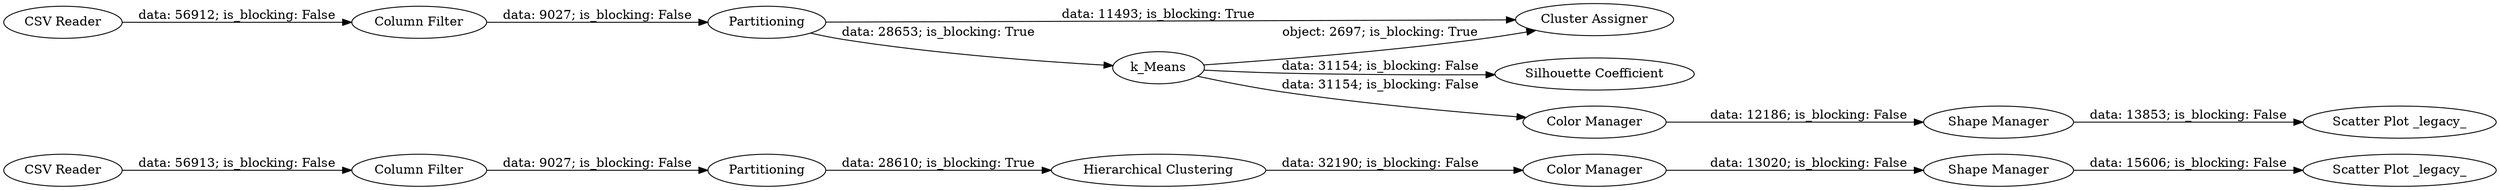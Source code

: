 digraph {
	"3365909009759095004_15" [label="Shape Manager"]
	"3365909009759095004_10" [label="CSV Reader"]
	"3365909009759095004_14" [label="Color Manager"]
	"3365909009759095004_6" [label="Silhouette Coefficient"]
	"3365909009759095004_9" [label="Scatter Plot _legacy_"]
	"3365909009759095004_5" [label="Cluster Assigner"]
	"3365909009759095004_1" [label="CSV Reader"]
	"3365909009759095004_2" [label="Column Filter"]
	"3365909009759095004_12" [label=Partitioning]
	"3365909009759095004_13" [label="Hierarchical Clustering"]
	"3365909009759095004_4" [label=k_Means]
	"3365909009759095004_7" [label="Color Manager"]
	"3365909009759095004_8" [label="Shape Manager"]
	"3365909009759095004_11" [label="Column Filter"]
	"3365909009759095004_16" [label="Scatter Plot _legacy_"]
	"3365909009759095004_3" [label=Partitioning]
	"3365909009759095004_12" -> "3365909009759095004_13" [label="data: 28610; is_blocking: True"]
	"3365909009759095004_15" -> "3365909009759095004_16" [label="data: 15606; is_blocking: False"]
	"3365909009759095004_14" -> "3365909009759095004_15" [label="data: 13020; is_blocking: False"]
	"3365909009759095004_10" -> "3365909009759095004_11" [label="data: 56913; is_blocking: False"]
	"3365909009759095004_4" -> "3365909009759095004_5" [label="object: 2697; is_blocking: True"]
	"3365909009759095004_4" -> "3365909009759095004_6" [label="data: 31154; is_blocking: False"]
	"3365909009759095004_3" -> "3365909009759095004_4" [label="data: 28653; is_blocking: True"]
	"3365909009759095004_7" -> "3365909009759095004_8" [label="data: 12186; is_blocking: False"]
	"3365909009759095004_8" -> "3365909009759095004_9" [label="data: 13853; is_blocking: False"]
	"3365909009759095004_13" -> "3365909009759095004_14" [label="data: 32190; is_blocking: False"]
	"3365909009759095004_3" -> "3365909009759095004_5" [label="data: 11493; is_blocking: True"]
	"3365909009759095004_1" -> "3365909009759095004_2" [label="data: 56912; is_blocking: False"]
	"3365909009759095004_2" -> "3365909009759095004_3" [label="data: 9027; is_blocking: False"]
	"3365909009759095004_11" -> "3365909009759095004_12" [label="data: 9027; is_blocking: False"]
	"3365909009759095004_4" -> "3365909009759095004_7" [label="data: 31154; is_blocking: False"]
	rankdir=LR
}
